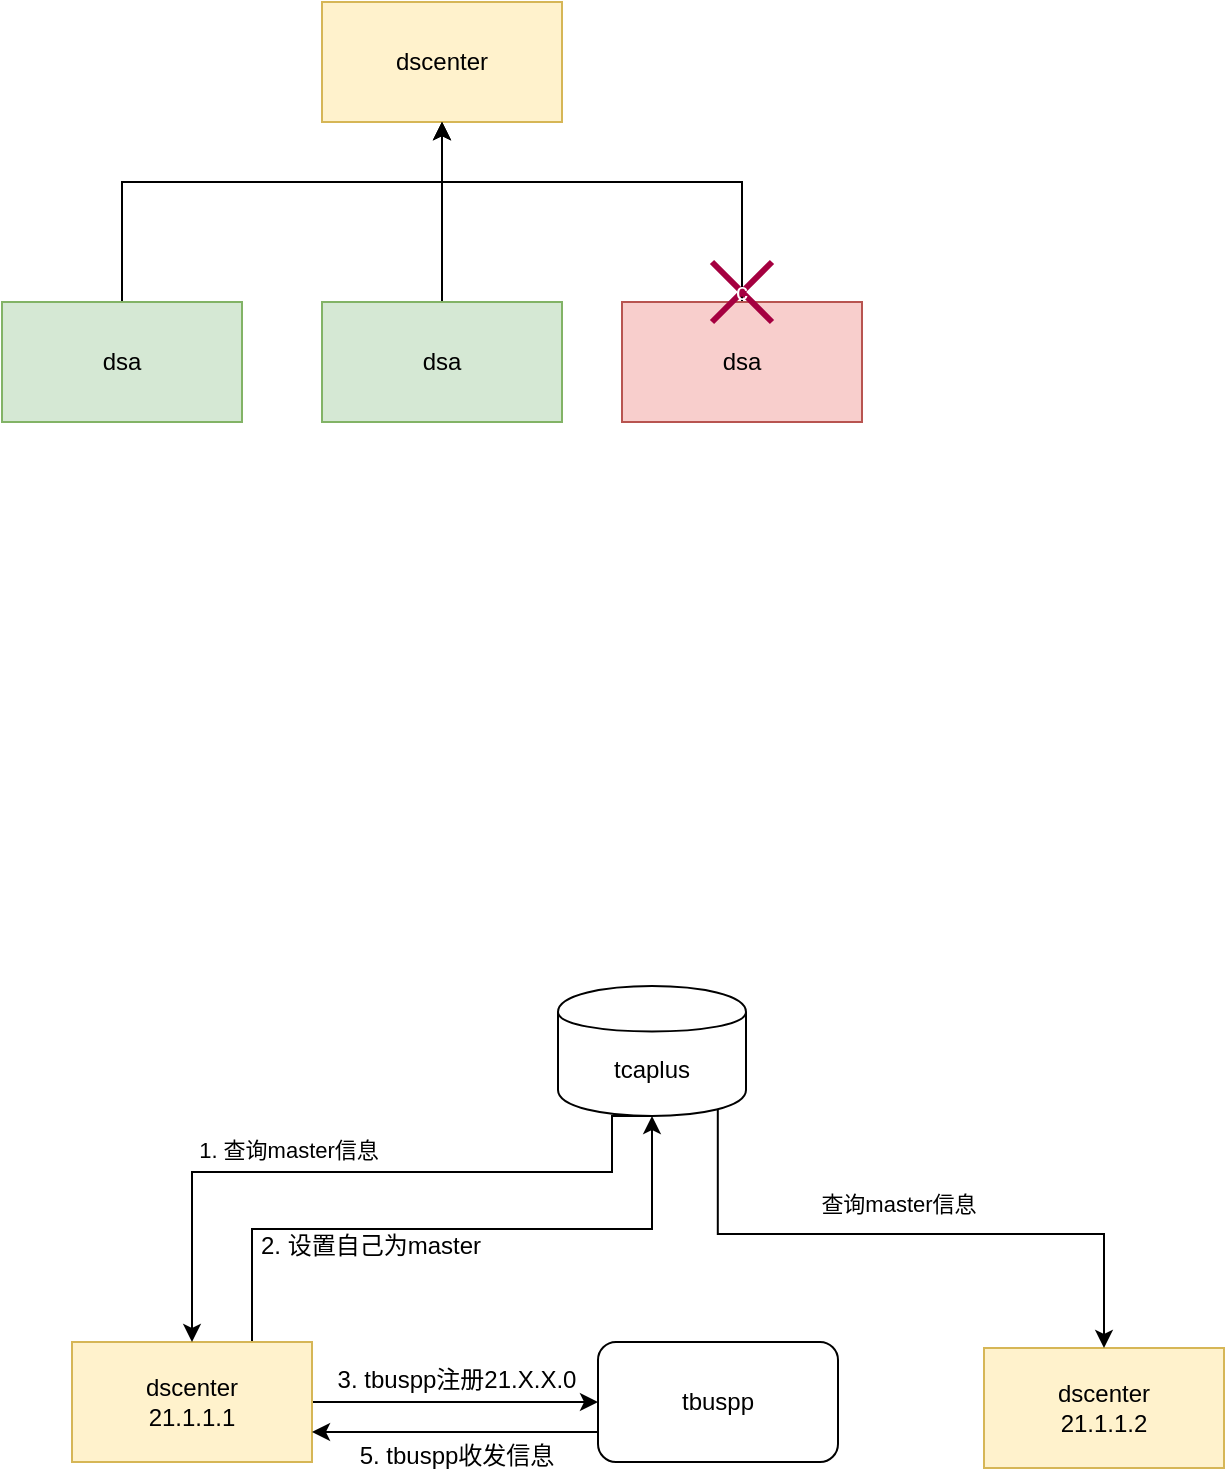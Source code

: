 <mxfile version="14.8.4" type="github">
  <diagram id="WL8thAtnPLQq1xH2uDU1" name="Page-1">
    <mxGraphModel dx="1999" dy="1162" grid="0" gridSize="10" guides="1" tooltips="1" connect="1" arrows="1" fold="1" page="1" pageScale="1" pageWidth="850" pageHeight="1100" math="0" shadow="0">
      <root>
        <mxCell id="0" />
        <mxCell id="1" parent="0" />
        <mxCell id="rSd8OrpAWe6BXz_9C6j9-1" value="dscenter" style="rounded=0;whiteSpace=wrap;html=1;fillColor=#fff2cc;strokeColor=#d6b656;" vertex="1" parent="1">
          <mxGeometry x="300" y="100" width="120" height="60" as="geometry" />
        </mxCell>
        <mxCell id="rSd8OrpAWe6BXz_9C6j9-5" style="edgeStyle=orthogonalEdgeStyle;rounded=0;orthogonalLoop=1;jettySize=auto;html=1;exitX=0.5;exitY=0;exitDx=0;exitDy=0;entryX=0.5;entryY=1;entryDx=0;entryDy=0;" edge="1" parent="1" source="rSd8OrpAWe6BXz_9C6j9-2" target="rSd8OrpAWe6BXz_9C6j9-1">
          <mxGeometry relative="1" as="geometry">
            <Array as="points">
              <mxPoint x="200" y="190" />
              <mxPoint x="360" y="190" />
            </Array>
          </mxGeometry>
        </mxCell>
        <mxCell id="rSd8OrpAWe6BXz_9C6j9-2" value="dsa" style="rounded=0;whiteSpace=wrap;html=1;fillColor=#d5e8d4;strokeColor=#82b366;" vertex="1" parent="1">
          <mxGeometry x="140" y="250" width="120" height="60" as="geometry" />
        </mxCell>
        <mxCell id="rSd8OrpAWe6BXz_9C6j9-15" style="edgeStyle=orthogonalEdgeStyle;rounded=0;orthogonalLoop=1;jettySize=auto;html=1;entryX=0.5;entryY=1;entryDx=0;entryDy=0;" edge="1" parent="1" source="rSd8OrpAWe6BXz_9C6j9-3" target="rSd8OrpAWe6BXz_9C6j9-1">
          <mxGeometry relative="1" as="geometry" />
        </mxCell>
        <mxCell id="rSd8OrpAWe6BXz_9C6j9-3" value="dsa" style="rounded=0;whiteSpace=wrap;html=1;fillColor=#d5e8d4;strokeColor=#82b366;" vertex="1" parent="1">
          <mxGeometry x="300" y="250" width="120" height="60" as="geometry" />
        </mxCell>
        <mxCell id="rSd8OrpAWe6BXz_9C6j9-7" style="edgeStyle=orthogonalEdgeStyle;rounded=0;orthogonalLoop=1;jettySize=auto;html=1;exitX=0.5;exitY=0;exitDx=0;exitDy=0;" edge="1" parent="1" source="rSd8OrpAWe6BXz_9C6j9-4">
          <mxGeometry relative="1" as="geometry">
            <mxPoint x="510" y="245" as="sourcePoint" />
            <mxPoint x="360" y="160" as="targetPoint" />
            <Array as="points">
              <mxPoint x="510" y="190" />
              <mxPoint x="360" y="190" />
            </Array>
          </mxGeometry>
        </mxCell>
        <mxCell id="rSd8OrpAWe6BXz_9C6j9-4" value="dsa" style="rounded=0;whiteSpace=wrap;html=1;fillColor=#f8cecc;strokeColor=#b85450;" vertex="1" parent="1">
          <mxGeometry x="450" y="250" width="120" height="60" as="geometry" />
        </mxCell>
        <mxCell id="rSd8OrpAWe6BXz_9C6j9-9" value="c" style="shape=umlDestroy;whiteSpace=wrap;html=1;strokeWidth=3;fillColor=#d80073;strokeColor=#A50040;fontColor=#ffffff;" vertex="1" parent="1">
          <mxGeometry x="495" y="230" width="30" height="30" as="geometry" />
        </mxCell>
        <mxCell id="rSd8OrpAWe6BXz_9C6j9-34" style="edgeStyle=orthogonalEdgeStyle;rounded=0;orthogonalLoop=1;jettySize=auto;html=1;exitX=1;exitY=0.5;exitDx=0;exitDy=0;" edge="1" parent="1" source="rSd8OrpAWe6BXz_9C6j9-16" target="rSd8OrpAWe6BXz_9C6j9-33">
          <mxGeometry relative="1" as="geometry" />
        </mxCell>
        <mxCell id="rSd8OrpAWe6BXz_9C6j9-38" style="edgeStyle=orthogonalEdgeStyle;rounded=0;orthogonalLoop=1;jettySize=auto;html=1;exitX=0.75;exitY=0;exitDx=0;exitDy=0;entryX=0.5;entryY=1;entryDx=0;entryDy=0;" edge="1" parent="1" source="rSd8OrpAWe6BXz_9C6j9-16" target="rSd8OrpAWe6BXz_9C6j9-26">
          <mxGeometry relative="1" as="geometry">
            <mxPoint x="442" y="655" as="targetPoint" />
          </mxGeometry>
        </mxCell>
        <mxCell id="rSd8OrpAWe6BXz_9C6j9-16" value="dscenter&lt;br&gt;21.1.1.1" style="rounded=0;whiteSpace=wrap;html=1;fillColor=#fff2cc;strokeColor=#d6b656;" vertex="1" parent="1">
          <mxGeometry x="175" y="770" width="120" height="60" as="geometry" />
        </mxCell>
        <mxCell id="rSd8OrpAWe6BXz_9C6j9-24" value="dscenter&lt;br&gt;21.1.1.2" style="rounded=0;whiteSpace=wrap;html=1;fillColor=#fff2cc;strokeColor=#d6b656;" vertex="1" parent="1">
          <mxGeometry x="631" y="773" width="120" height="60" as="geometry" />
        </mxCell>
        <mxCell id="rSd8OrpAWe6BXz_9C6j9-37" style="edgeStyle=orthogonalEdgeStyle;rounded=0;orthogonalLoop=1;jettySize=auto;html=1;exitX=0.5;exitY=1;exitDx=0;exitDy=0;entryX=0.5;entryY=0;entryDx=0;entryDy=0;" edge="1" parent="1" source="rSd8OrpAWe6BXz_9C6j9-26" target="rSd8OrpAWe6BXz_9C6j9-16">
          <mxGeometry relative="1" as="geometry">
            <Array as="points">
              <mxPoint x="445" y="657" />
              <mxPoint x="445" y="685" />
              <mxPoint x="235" y="685" />
            </Array>
          </mxGeometry>
        </mxCell>
        <mxCell id="rSd8OrpAWe6BXz_9C6j9-40" style="edgeStyle=orthogonalEdgeStyle;rounded=0;orthogonalLoop=1;jettySize=auto;html=1;exitX=0.85;exitY=0.95;exitDx=0;exitDy=0;exitPerimeter=0;" edge="1" parent="1" source="rSd8OrpAWe6BXz_9C6j9-26" target="rSd8OrpAWe6BXz_9C6j9-24">
          <mxGeometry relative="1" as="geometry">
            <Array as="points">
              <mxPoint x="498" y="716" />
              <mxPoint x="691" y="716" />
            </Array>
          </mxGeometry>
        </mxCell>
        <mxCell id="rSd8OrpAWe6BXz_9C6j9-26" value="tcaplus" style="shape=cylinder;whiteSpace=wrap;html=1;boundedLbl=1;backgroundOutline=1;" vertex="1" parent="1">
          <mxGeometry x="418" y="592" width="94" height="65" as="geometry" />
        </mxCell>
        <mxCell id="rSd8OrpAWe6BXz_9C6j9-32" value="2. 设置自己为master" style="text;html=1;align=center;verticalAlign=middle;resizable=0;points=[];autosize=1;strokeColor=none;" vertex="1" parent="1">
          <mxGeometry x="264" y="713" width="120" height="18" as="geometry" />
        </mxCell>
        <mxCell id="rSd8OrpAWe6BXz_9C6j9-45" style="edgeStyle=orthogonalEdgeStyle;rounded=0;orthogonalLoop=1;jettySize=auto;html=1;exitX=0;exitY=0.75;exitDx=0;exitDy=0;entryX=1;entryY=0.75;entryDx=0;entryDy=0;" edge="1" parent="1" source="rSd8OrpAWe6BXz_9C6j9-33" target="rSd8OrpAWe6BXz_9C6j9-16">
          <mxGeometry relative="1" as="geometry" />
        </mxCell>
        <mxCell id="rSd8OrpAWe6BXz_9C6j9-33" value="tbuspp" style="rounded=1;whiteSpace=wrap;html=1;" vertex="1" parent="1">
          <mxGeometry x="438" y="770" width="120" height="60" as="geometry" />
        </mxCell>
        <mxCell id="rSd8OrpAWe6BXz_9C6j9-35" value="3. tbuspp注册21.X.X.0" style="text;html=1;align=center;verticalAlign=middle;resizable=0;points=[];autosize=1;strokeColor=none;" vertex="1" parent="1">
          <mxGeometry x="302" y="780" width="129" height="18" as="geometry" />
        </mxCell>
        <mxCell id="rSd8OrpAWe6BXz_9C6j9-36" value="1. 查询master信息" style="edgeLabel;html=1;align=center;verticalAlign=middle;resizable=0;points=[];" vertex="1" connectable="0" parent="1">
          <mxGeometry x="283" y="674" as="geometry" />
        </mxCell>
        <mxCell id="rSd8OrpAWe6BXz_9C6j9-41" value="查询master信息" style="edgeLabel;html=1;align=center;verticalAlign=middle;resizable=0;points=[];" vertex="1" connectable="0" parent="1">
          <mxGeometry x="588" y="701" as="geometry" />
        </mxCell>
        <mxCell id="rSd8OrpAWe6BXz_9C6j9-42" value="5. tbuspp收发信息" style="text;html=1;align=center;verticalAlign=middle;resizable=0;points=[];autosize=1;strokeColor=none;" vertex="1" parent="1">
          <mxGeometry x="313" y="818" width="107" height="18" as="geometry" />
        </mxCell>
      </root>
    </mxGraphModel>
  </diagram>
</mxfile>
